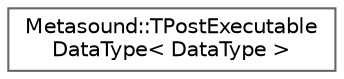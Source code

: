 digraph "Graphical Class Hierarchy"
{
 // INTERACTIVE_SVG=YES
 // LATEX_PDF_SIZE
  bgcolor="transparent";
  edge [fontname=Helvetica,fontsize=10,labelfontname=Helvetica,labelfontsize=10];
  node [fontname=Helvetica,fontsize=10,shape=box,height=0.2,width=0.4];
  rankdir="LR";
  Node0 [id="Node000000",label="Metasound::TPostExecutable\lDataType\< DataType \>",height=0.2,width=0.4,color="grey40", fillcolor="white", style="filled",URL="$d9/da6/structMetasound_1_1TPostExecutableDataType.html",tooltip=" "];
}
